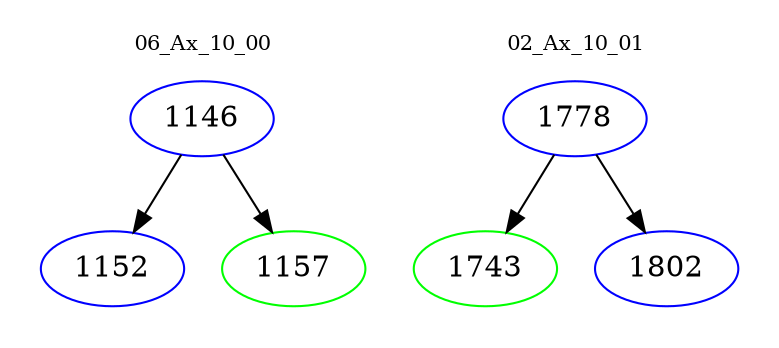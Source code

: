 digraph{
subgraph cluster_0 {
color = white
label = "06_Ax_10_00";
fontsize=10;
T0_1146 [label="1146", color="blue"]
T0_1146 -> T0_1152 [color="black"]
T0_1152 [label="1152", color="blue"]
T0_1146 -> T0_1157 [color="black"]
T0_1157 [label="1157", color="green"]
}
subgraph cluster_1 {
color = white
label = "02_Ax_10_01";
fontsize=10;
T1_1778 [label="1778", color="blue"]
T1_1778 -> T1_1743 [color="black"]
T1_1743 [label="1743", color="green"]
T1_1778 -> T1_1802 [color="black"]
T1_1802 [label="1802", color="blue"]
}
}
